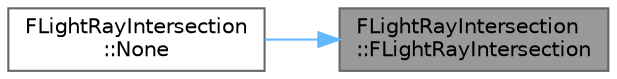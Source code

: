 digraph "FLightRayIntersection::FLightRayIntersection"
{
 // INTERACTIVE_SVG=YES
 // LATEX_PDF_SIZE
  bgcolor="transparent";
  edge [fontname=Helvetica,fontsize=10,labelfontname=Helvetica,labelfontsize=10];
  node [fontname=Helvetica,fontsize=10,shape=box,height=0.2,width=0.4];
  rankdir="RL";
  Node1 [id="Node000001",label="FLightRayIntersection\l::FLightRayIntersection",height=0.2,width=0.4,color="gray40", fillcolor="grey60", style="filled", fontcolor="black",tooltip="Initialization constructor."];
  Node1 -> Node2 [id="edge1_Node000001_Node000002",dir="back",color="steelblue1",style="solid",tooltip=" "];
  Node2 [id="Node000002",label="FLightRayIntersection\l::None",height=0.2,width=0.4,color="grey40", fillcolor="white", style="filled",URL="$d7/d8f/classFLightRayIntersection.html#ad925a0833834741bce7d9ba1d9039317",tooltip="No intersection constructor."];
}
